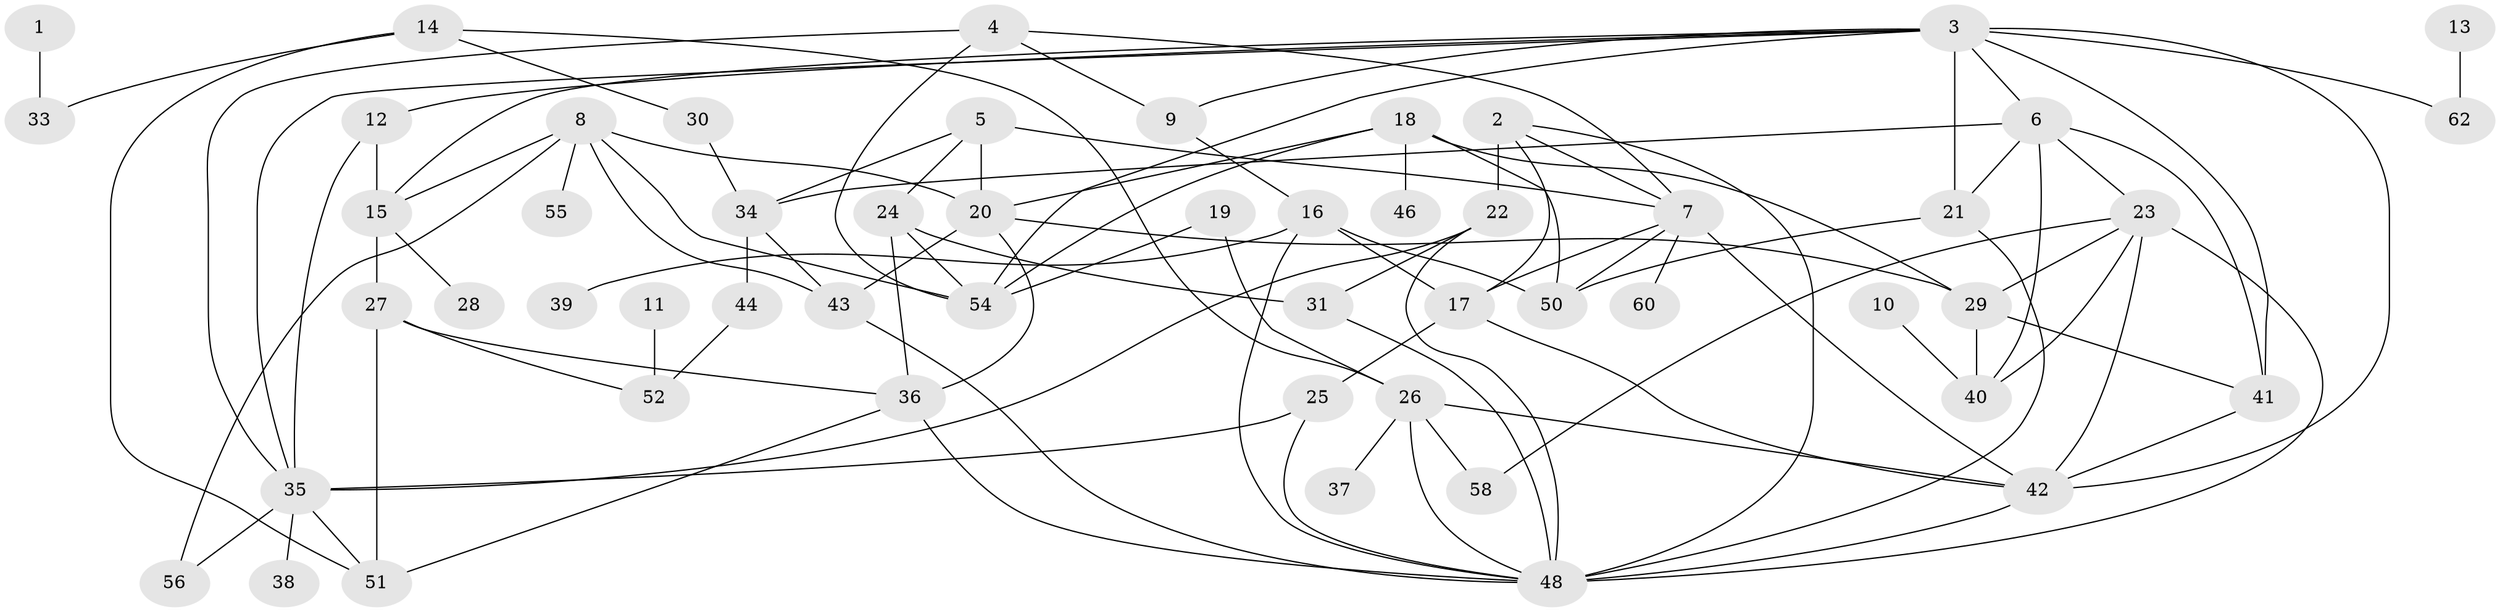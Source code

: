 // original degree distribution, {1: 0.16260162601626016, 4: 0.17886178861788618, 3: 0.21138211382113822, 2: 0.23577235772357724, 5: 0.0975609756097561, 6: 0.032520325203252036, 7: 0.016260162601626018, 0: 0.056910569105691054, 8: 0.008130081300813009}
// Generated by graph-tools (version 1.1) at 2025/33/03/09/25 02:33:31]
// undirected, 54 vertices, 103 edges
graph export_dot {
graph [start="1"]
  node [color=gray90,style=filled];
  1;
  2;
  3;
  4;
  5;
  6;
  7;
  8;
  9;
  10;
  11;
  12;
  13;
  14;
  15;
  16;
  17;
  18;
  19;
  20;
  21;
  22;
  23;
  24;
  25;
  26;
  27;
  28;
  29;
  30;
  31;
  33;
  34;
  35;
  36;
  37;
  38;
  39;
  40;
  41;
  42;
  43;
  44;
  46;
  48;
  50;
  51;
  52;
  54;
  55;
  56;
  58;
  60;
  62;
  1 -- 33 [weight=1.0];
  2 -- 7 [weight=1.0];
  2 -- 17 [weight=1.0];
  2 -- 22 [weight=4.0];
  2 -- 48 [weight=1.0];
  3 -- 6 [weight=1.0];
  3 -- 9 [weight=1.0];
  3 -- 12 [weight=1.0];
  3 -- 15 [weight=1.0];
  3 -- 21 [weight=2.0];
  3 -- 35 [weight=1.0];
  3 -- 41 [weight=1.0];
  3 -- 42 [weight=1.0];
  3 -- 54 [weight=1.0];
  3 -- 62 [weight=1.0];
  4 -- 7 [weight=1.0];
  4 -- 9 [weight=1.0];
  4 -- 35 [weight=1.0];
  4 -- 54 [weight=1.0];
  5 -- 7 [weight=2.0];
  5 -- 20 [weight=3.0];
  5 -- 24 [weight=1.0];
  5 -- 34 [weight=1.0];
  6 -- 21 [weight=1.0];
  6 -- 23 [weight=1.0];
  6 -- 34 [weight=1.0];
  6 -- 40 [weight=1.0];
  6 -- 41 [weight=1.0];
  7 -- 17 [weight=1.0];
  7 -- 42 [weight=1.0];
  7 -- 50 [weight=1.0];
  7 -- 60 [weight=1.0];
  8 -- 15 [weight=1.0];
  8 -- 20 [weight=1.0];
  8 -- 43 [weight=1.0];
  8 -- 54 [weight=1.0];
  8 -- 55 [weight=1.0];
  8 -- 56 [weight=1.0];
  9 -- 16 [weight=1.0];
  10 -- 40 [weight=2.0];
  11 -- 52 [weight=1.0];
  12 -- 15 [weight=1.0];
  12 -- 35 [weight=1.0];
  13 -- 62 [weight=1.0];
  14 -- 26 [weight=1.0];
  14 -- 30 [weight=1.0];
  14 -- 33 [weight=1.0];
  14 -- 51 [weight=1.0];
  15 -- 27 [weight=1.0];
  15 -- 28 [weight=1.0];
  16 -- 17 [weight=1.0];
  16 -- 39 [weight=1.0];
  16 -- 48 [weight=1.0];
  16 -- 50 [weight=1.0];
  17 -- 25 [weight=2.0];
  17 -- 42 [weight=2.0];
  18 -- 20 [weight=1.0];
  18 -- 29 [weight=1.0];
  18 -- 46 [weight=1.0];
  18 -- 50 [weight=1.0];
  18 -- 54 [weight=1.0];
  19 -- 26 [weight=1.0];
  19 -- 54 [weight=1.0];
  20 -- 29 [weight=1.0];
  20 -- 36 [weight=1.0];
  20 -- 43 [weight=1.0];
  21 -- 48 [weight=1.0];
  21 -- 50 [weight=1.0];
  22 -- 31 [weight=1.0];
  22 -- 35 [weight=1.0];
  22 -- 48 [weight=1.0];
  23 -- 29 [weight=1.0];
  23 -- 40 [weight=1.0];
  23 -- 42 [weight=1.0];
  23 -- 48 [weight=2.0];
  23 -- 58 [weight=1.0];
  24 -- 31 [weight=1.0];
  24 -- 36 [weight=2.0];
  24 -- 54 [weight=1.0];
  25 -- 35 [weight=1.0];
  25 -- 48 [weight=1.0];
  26 -- 37 [weight=1.0];
  26 -- 42 [weight=2.0];
  26 -- 48 [weight=2.0];
  26 -- 58 [weight=1.0];
  27 -- 36 [weight=1.0];
  27 -- 51 [weight=1.0];
  27 -- 52 [weight=1.0];
  29 -- 40 [weight=1.0];
  29 -- 41 [weight=1.0];
  30 -- 34 [weight=1.0];
  31 -- 48 [weight=1.0];
  34 -- 43 [weight=1.0];
  34 -- 44 [weight=1.0];
  35 -- 38 [weight=1.0];
  35 -- 51 [weight=1.0];
  35 -- 56 [weight=1.0];
  36 -- 48 [weight=1.0];
  36 -- 51 [weight=1.0];
  41 -- 42 [weight=1.0];
  42 -- 48 [weight=1.0];
  43 -- 48 [weight=1.0];
  44 -- 52 [weight=1.0];
}
